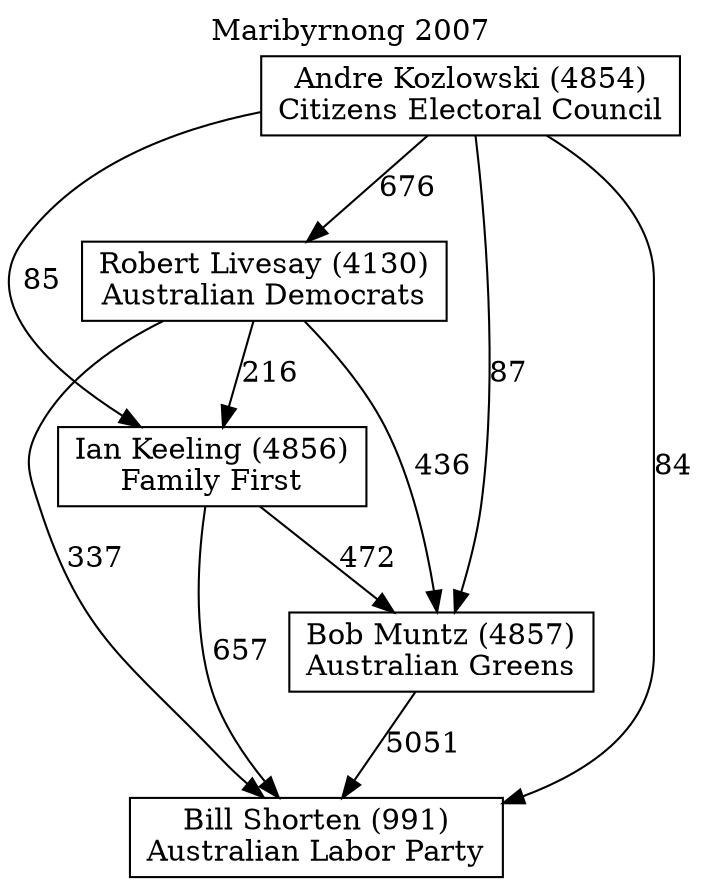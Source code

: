 // House preference flow
digraph "Bill Shorten (991)_Maribyrnong_2007" {
	graph [label="Maribyrnong 2007" labelloc=t mclimit=10]
	node [shape=box]
	"Bill Shorten (991)" [label="Bill Shorten (991)
Australian Labor Party"]
	"Bob Muntz (4857)" [label="Bob Muntz (4857)
Australian Greens"]
	"Ian Keeling (4856)" [label="Ian Keeling (4856)
Family First"]
	"Robert Livesay (4130)" [label="Robert Livesay (4130)
Australian Democrats"]
	"Andre Kozlowski (4854)" [label="Andre Kozlowski (4854)
Citizens Electoral Council"]
	"Bob Muntz (4857)" -> "Bill Shorten (991)" [label=5051]
	"Ian Keeling (4856)" -> "Bob Muntz (4857)" [label=472]
	"Robert Livesay (4130)" -> "Ian Keeling (4856)" [label=216]
	"Andre Kozlowski (4854)" -> "Robert Livesay (4130)" [label=676]
	"Ian Keeling (4856)" -> "Bill Shorten (991)" [label=657]
	"Robert Livesay (4130)" -> "Bill Shorten (991)" [label=337]
	"Andre Kozlowski (4854)" -> "Bill Shorten (991)" [label=84]
	"Andre Kozlowski (4854)" -> "Ian Keeling (4856)" [label=85]
	"Robert Livesay (4130)" -> "Bob Muntz (4857)" [label=436]
	"Andre Kozlowski (4854)" -> "Bob Muntz (4857)" [label=87]
}
